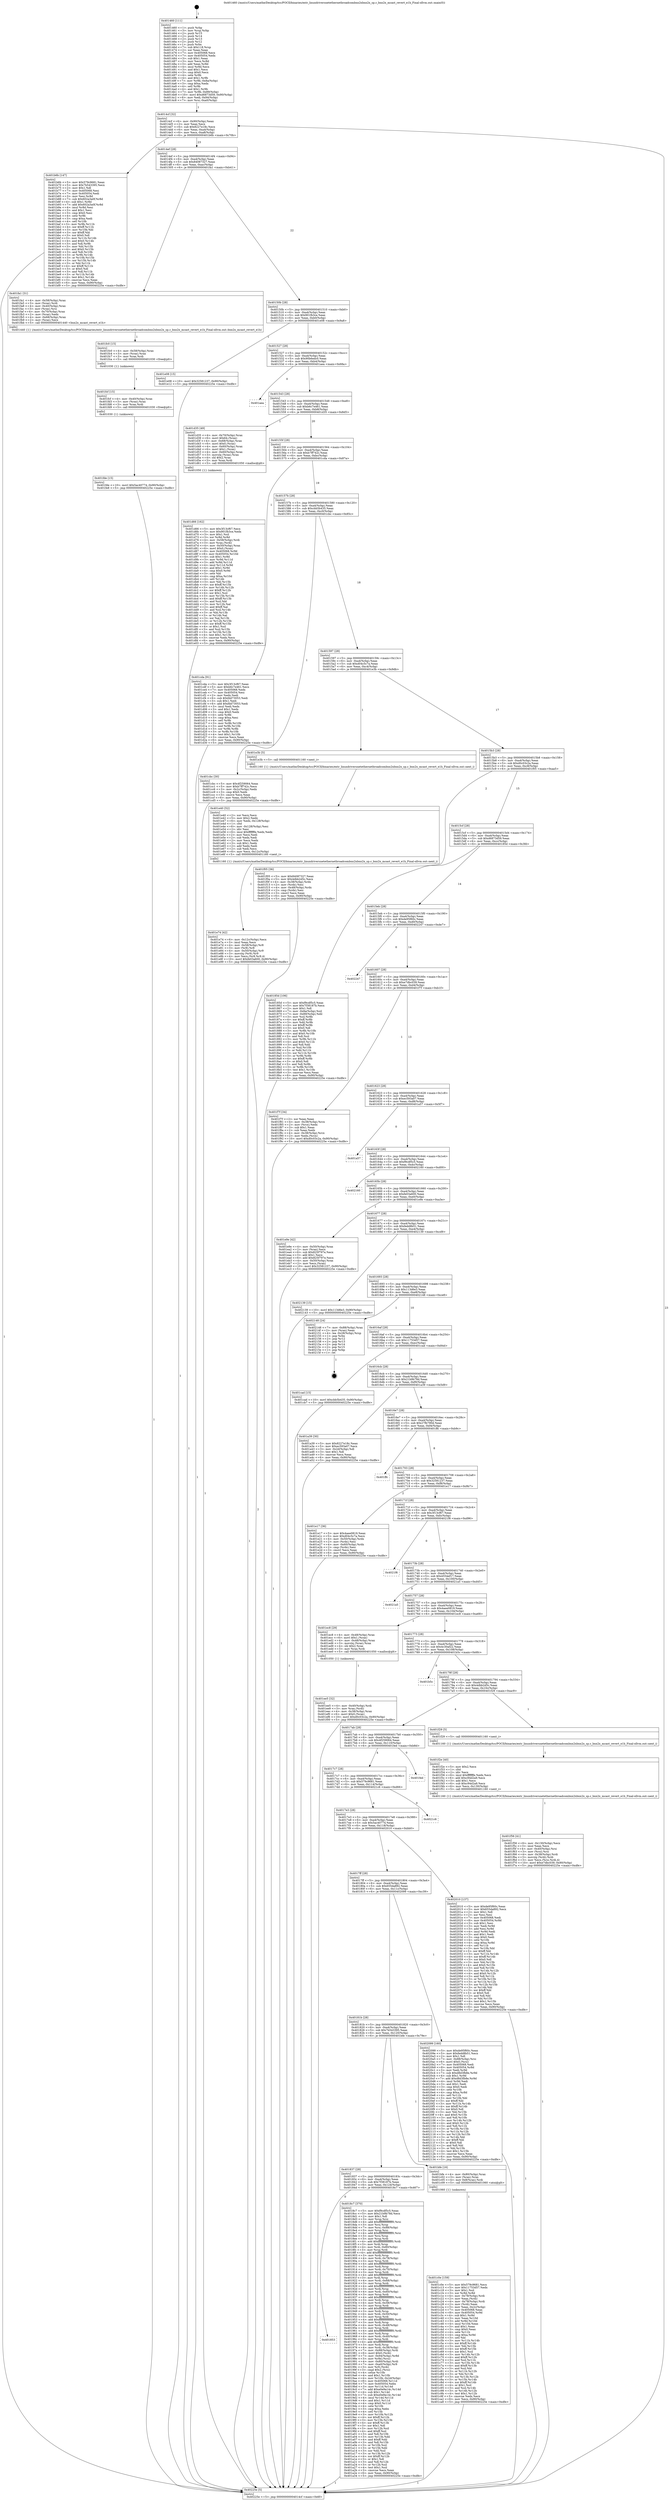digraph "0x401460" {
  label = "0x401460 (/mnt/c/Users/mathe/Desktop/tcc/POCII/binaries/extr_linuxdriversnetethernetbroadcombnx2xbnx2x_sp.c_bnx2x_mcast_revert_e1h_Final-ollvm.out::main(0))"
  labelloc = "t"
  node[shape=record]

  Entry [label="",width=0.3,height=0.3,shape=circle,fillcolor=black,style=filled]
  "0x4014cf" [label="{
     0x4014cf [32]\l
     | [instrs]\l
     &nbsp;&nbsp;0x4014cf \<+6\>: mov -0x90(%rbp),%eax\l
     &nbsp;&nbsp;0x4014d5 \<+2\>: mov %eax,%ecx\l
     &nbsp;&nbsp;0x4014d7 \<+6\>: sub $0x8227e18c,%ecx\l
     &nbsp;&nbsp;0x4014dd \<+6\>: mov %eax,-0xa4(%rbp)\l
     &nbsp;&nbsp;0x4014e3 \<+6\>: mov %ecx,-0xa8(%rbp)\l
     &nbsp;&nbsp;0x4014e9 \<+6\>: je 0000000000401b6b \<main+0x70b\>\l
  }"]
  "0x401b6b" [label="{
     0x401b6b [147]\l
     | [instrs]\l
     &nbsp;&nbsp;0x401b6b \<+5\>: mov $0x579c9681,%eax\l
     &nbsp;&nbsp;0x401b70 \<+5\>: mov $0x7b543395,%ecx\l
     &nbsp;&nbsp;0x401b75 \<+2\>: mov $0x1,%dl\l
     &nbsp;&nbsp;0x401b77 \<+7\>: mov 0x405068,%esi\l
     &nbsp;&nbsp;0x401b7e \<+7\>: mov 0x405054,%edi\l
     &nbsp;&nbsp;0x401b85 \<+3\>: mov %esi,%r8d\l
     &nbsp;&nbsp;0x401b88 \<+7\>: sub $0x602a3a0f,%r8d\l
     &nbsp;&nbsp;0x401b8f \<+4\>: sub $0x1,%r8d\l
     &nbsp;&nbsp;0x401b93 \<+7\>: add $0x602a3a0f,%r8d\l
     &nbsp;&nbsp;0x401b9a \<+4\>: imul %r8d,%esi\l
     &nbsp;&nbsp;0x401b9e \<+3\>: and $0x1,%esi\l
     &nbsp;&nbsp;0x401ba1 \<+3\>: cmp $0x0,%esi\l
     &nbsp;&nbsp;0x401ba4 \<+4\>: sete %r9b\l
     &nbsp;&nbsp;0x401ba8 \<+3\>: cmp $0xa,%edi\l
     &nbsp;&nbsp;0x401bab \<+4\>: setl %r10b\l
     &nbsp;&nbsp;0x401baf \<+3\>: mov %r9b,%r11b\l
     &nbsp;&nbsp;0x401bb2 \<+4\>: xor $0xff,%r11b\l
     &nbsp;&nbsp;0x401bb6 \<+3\>: mov %r10b,%bl\l
     &nbsp;&nbsp;0x401bb9 \<+3\>: xor $0xff,%bl\l
     &nbsp;&nbsp;0x401bbc \<+3\>: xor $0x0,%dl\l
     &nbsp;&nbsp;0x401bbf \<+3\>: mov %r11b,%r14b\l
     &nbsp;&nbsp;0x401bc2 \<+4\>: and $0x0,%r14b\l
     &nbsp;&nbsp;0x401bc6 \<+3\>: and %dl,%r9b\l
     &nbsp;&nbsp;0x401bc9 \<+3\>: mov %bl,%r15b\l
     &nbsp;&nbsp;0x401bcc \<+4\>: and $0x0,%r15b\l
     &nbsp;&nbsp;0x401bd0 \<+3\>: and %dl,%r10b\l
     &nbsp;&nbsp;0x401bd3 \<+3\>: or %r9b,%r14b\l
     &nbsp;&nbsp;0x401bd6 \<+3\>: or %r10b,%r15b\l
     &nbsp;&nbsp;0x401bd9 \<+3\>: xor %r15b,%r14b\l
     &nbsp;&nbsp;0x401bdc \<+3\>: or %bl,%r11b\l
     &nbsp;&nbsp;0x401bdf \<+4\>: xor $0xff,%r11b\l
     &nbsp;&nbsp;0x401be3 \<+3\>: or $0x0,%dl\l
     &nbsp;&nbsp;0x401be6 \<+3\>: and %dl,%r11b\l
     &nbsp;&nbsp;0x401be9 \<+3\>: or %r11b,%r14b\l
     &nbsp;&nbsp;0x401bec \<+4\>: test $0x1,%r14b\l
     &nbsp;&nbsp;0x401bf0 \<+3\>: cmovne %ecx,%eax\l
     &nbsp;&nbsp;0x401bf3 \<+6\>: mov %eax,-0x90(%rbp)\l
     &nbsp;&nbsp;0x401bf9 \<+5\>: jmp 000000000040225e \<main+0xdfe\>\l
  }"]
  "0x4014ef" [label="{
     0x4014ef [28]\l
     | [instrs]\l
     &nbsp;&nbsp;0x4014ef \<+5\>: jmp 00000000004014f4 \<main+0x94\>\l
     &nbsp;&nbsp;0x4014f4 \<+6\>: mov -0xa4(%rbp),%eax\l
     &nbsp;&nbsp;0x4014fa \<+5\>: sub $0x84087327,%eax\l
     &nbsp;&nbsp;0x4014ff \<+6\>: mov %eax,-0xac(%rbp)\l
     &nbsp;&nbsp;0x401505 \<+6\>: je 0000000000401fa1 \<main+0xb41\>\l
  }"]
  Exit [label="",width=0.3,height=0.3,shape=circle,fillcolor=black,style=filled,peripheries=2]
  "0x401fa1" [label="{
     0x401fa1 [31]\l
     | [instrs]\l
     &nbsp;&nbsp;0x401fa1 \<+4\>: mov -0x58(%rbp),%rax\l
     &nbsp;&nbsp;0x401fa5 \<+3\>: mov (%rax),%rdi\l
     &nbsp;&nbsp;0x401fa8 \<+4\>: mov -0x40(%rbp),%rax\l
     &nbsp;&nbsp;0x401fac \<+3\>: mov (%rax),%rsi\l
     &nbsp;&nbsp;0x401faf \<+4\>: mov -0x70(%rbp),%rax\l
     &nbsp;&nbsp;0x401fb3 \<+2\>: mov (%rax),%edx\l
     &nbsp;&nbsp;0x401fb5 \<+4\>: mov -0x68(%rbp),%rax\l
     &nbsp;&nbsp;0x401fb9 \<+2\>: mov (%rax),%ecx\l
     &nbsp;&nbsp;0x401fbb \<+5\>: call 0000000000401440 \<bnx2x_mcast_revert_e1h\>\l
     | [calls]\l
     &nbsp;&nbsp;0x401440 \{1\} (/mnt/c/Users/mathe/Desktop/tcc/POCII/binaries/extr_linuxdriversnetethernetbroadcombnx2xbnx2x_sp.c_bnx2x_mcast_revert_e1h_Final-ollvm.out::bnx2x_mcast_revert_e1h)\l
  }"]
  "0x40150b" [label="{
     0x40150b [28]\l
     | [instrs]\l
     &nbsp;&nbsp;0x40150b \<+5\>: jmp 0000000000401510 \<main+0xb0\>\l
     &nbsp;&nbsp;0x401510 \<+6\>: mov -0xa4(%rbp),%eax\l
     &nbsp;&nbsp;0x401516 \<+5\>: sub $0x901fb3ce,%eax\l
     &nbsp;&nbsp;0x40151b \<+6\>: mov %eax,-0xb0(%rbp)\l
     &nbsp;&nbsp;0x401521 \<+6\>: je 0000000000401e08 \<main+0x9a8\>\l
  }"]
  "0x401fde" [label="{
     0x401fde [15]\l
     | [instrs]\l
     &nbsp;&nbsp;0x401fde \<+10\>: movl $0x5ac40774,-0x90(%rbp)\l
     &nbsp;&nbsp;0x401fe8 \<+5\>: jmp 000000000040225e \<main+0xdfe\>\l
  }"]
  "0x401e08" [label="{
     0x401e08 [15]\l
     | [instrs]\l
     &nbsp;&nbsp;0x401e08 \<+10\>: movl $0x32581237,-0x90(%rbp)\l
     &nbsp;&nbsp;0x401e12 \<+5\>: jmp 000000000040225e \<main+0xdfe\>\l
  }"]
  "0x401527" [label="{
     0x401527 [28]\l
     | [instrs]\l
     &nbsp;&nbsp;0x401527 \<+5\>: jmp 000000000040152c \<main+0xcc\>\l
     &nbsp;&nbsp;0x40152c \<+6\>: mov -0xa4(%rbp),%eax\l
     &nbsp;&nbsp;0x401532 \<+5\>: sub $0x90b6edc0,%eax\l
     &nbsp;&nbsp;0x401537 \<+6\>: mov %eax,-0xb4(%rbp)\l
     &nbsp;&nbsp;0x40153d \<+6\>: je 0000000000401aea \<main+0x68a\>\l
  }"]
  "0x401fcf" [label="{
     0x401fcf [15]\l
     | [instrs]\l
     &nbsp;&nbsp;0x401fcf \<+4\>: mov -0x40(%rbp),%rax\l
     &nbsp;&nbsp;0x401fd3 \<+3\>: mov (%rax),%rax\l
     &nbsp;&nbsp;0x401fd6 \<+3\>: mov %rax,%rdi\l
     &nbsp;&nbsp;0x401fd9 \<+5\>: call 0000000000401030 \<free@plt\>\l
     | [calls]\l
     &nbsp;&nbsp;0x401030 \{1\} (unknown)\l
  }"]
  "0x401aea" [label="{
     0x401aea\l
  }", style=dashed]
  "0x401543" [label="{
     0x401543 [28]\l
     | [instrs]\l
     &nbsp;&nbsp;0x401543 \<+5\>: jmp 0000000000401548 \<main+0xe8\>\l
     &nbsp;&nbsp;0x401548 \<+6\>: mov -0xa4(%rbp),%eax\l
     &nbsp;&nbsp;0x40154e \<+5\>: sub $0xb6c7e461,%eax\l
     &nbsp;&nbsp;0x401553 \<+6\>: mov %eax,-0xb8(%rbp)\l
     &nbsp;&nbsp;0x401559 \<+6\>: je 0000000000401d35 \<main+0x8d5\>\l
  }"]
  "0x401fc0" [label="{
     0x401fc0 [15]\l
     | [instrs]\l
     &nbsp;&nbsp;0x401fc0 \<+4\>: mov -0x58(%rbp),%rax\l
     &nbsp;&nbsp;0x401fc4 \<+3\>: mov (%rax),%rax\l
     &nbsp;&nbsp;0x401fc7 \<+3\>: mov %rax,%rdi\l
     &nbsp;&nbsp;0x401fca \<+5\>: call 0000000000401030 \<free@plt\>\l
     | [calls]\l
     &nbsp;&nbsp;0x401030 \{1\} (unknown)\l
  }"]
  "0x401d35" [label="{
     0x401d35 [49]\l
     | [instrs]\l
     &nbsp;&nbsp;0x401d35 \<+4\>: mov -0x70(%rbp),%rax\l
     &nbsp;&nbsp;0x401d39 \<+6\>: movl $0x64,(%rax)\l
     &nbsp;&nbsp;0x401d3f \<+4\>: mov -0x68(%rbp),%rax\l
     &nbsp;&nbsp;0x401d43 \<+6\>: movl $0x0,(%rax)\l
     &nbsp;&nbsp;0x401d49 \<+4\>: mov -0x60(%rbp),%rax\l
     &nbsp;&nbsp;0x401d4d \<+6\>: movl $0x1,(%rax)\l
     &nbsp;&nbsp;0x401d53 \<+4\>: mov -0x60(%rbp),%rax\l
     &nbsp;&nbsp;0x401d57 \<+3\>: movslq (%rax),%rax\l
     &nbsp;&nbsp;0x401d5a \<+4\>: shl $0x2,%rax\l
     &nbsp;&nbsp;0x401d5e \<+3\>: mov %rax,%rdi\l
     &nbsp;&nbsp;0x401d61 \<+5\>: call 0000000000401050 \<malloc@plt\>\l
     | [calls]\l
     &nbsp;&nbsp;0x401050 \{1\} (unknown)\l
  }"]
  "0x40155f" [label="{
     0x40155f [28]\l
     | [instrs]\l
     &nbsp;&nbsp;0x40155f \<+5\>: jmp 0000000000401564 \<main+0x104\>\l
     &nbsp;&nbsp;0x401564 \<+6\>: mov -0xa4(%rbp),%eax\l
     &nbsp;&nbsp;0x40156a \<+5\>: sub $0xb7ff742c,%eax\l
     &nbsp;&nbsp;0x40156f \<+6\>: mov %eax,-0xbc(%rbp)\l
     &nbsp;&nbsp;0x401575 \<+6\>: je 0000000000401cda \<main+0x87a\>\l
  }"]
  "0x401f56" [label="{
     0x401f56 [41]\l
     | [instrs]\l
     &nbsp;&nbsp;0x401f56 \<+6\>: mov -0x130(%rbp),%ecx\l
     &nbsp;&nbsp;0x401f5c \<+3\>: imul %eax,%ecx\l
     &nbsp;&nbsp;0x401f5f \<+4\>: mov -0x40(%rbp),%rsi\l
     &nbsp;&nbsp;0x401f63 \<+3\>: mov (%rsi),%rsi\l
     &nbsp;&nbsp;0x401f66 \<+4\>: mov -0x38(%rbp),%rdi\l
     &nbsp;&nbsp;0x401f6a \<+3\>: movslq (%rdi),%rdi\l
     &nbsp;&nbsp;0x401f6d \<+3\>: mov %ecx,(%rsi,%rdi,4)\l
     &nbsp;&nbsp;0x401f70 \<+10\>: movl $0xe7dbc039,-0x90(%rbp)\l
     &nbsp;&nbsp;0x401f7a \<+5\>: jmp 000000000040225e \<main+0xdfe\>\l
  }"]
  "0x401cda" [label="{
     0x401cda [91]\l
     | [instrs]\l
     &nbsp;&nbsp;0x401cda \<+5\>: mov $0x3f13cf67,%eax\l
     &nbsp;&nbsp;0x401cdf \<+5\>: mov $0xb6c7e461,%ecx\l
     &nbsp;&nbsp;0x401ce4 \<+7\>: mov 0x405068,%edx\l
     &nbsp;&nbsp;0x401ceb \<+7\>: mov 0x405054,%esi\l
     &nbsp;&nbsp;0x401cf2 \<+2\>: mov %edx,%edi\l
     &nbsp;&nbsp;0x401cf4 \<+6\>: sub $0xfdd73053,%edi\l
     &nbsp;&nbsp;0x401cfa \<+3\>: sub $0x1,%edi\l
     &nbsp;&nbsp;0x401cfd \<+6\>: add $0xfdd73053,%edi\l
     &nbsp;&nbsp;0x401d03 \<+3\>: imul %edi,%edx\l
     &nbsp;&nbsp;0x401d06 \<+3\>: and $0x1,%edx\l
     &nbsp;&nbsp;0x401d09 \<+3\>: cmp $0x0,%edx\l
     &nbsp;&nbsp;0x401d0c \<+4\>: sete %r8b\l
     &nbsp;&nbsp;0x401d10 \<+3\>: cmp $0xa,%esi\l
     &nbsp;&nbsp;0x401d13 \<+4\>: setl %r9b\l
     &nbsp;&nbsp;0x401d17 \<+3\>: mov %r8b,%r10b\l
     &nbsp;&nbsp;0x401d1a \<+3\>: and %r9b,%r10b\l
     &nbsp;&nbsp;0x401d1d \<+3\>: xor %r9b,%r8b\l
     &nbsp;&nbsp;0x401d20 \<+3\>: or %r8b,%r10b\l
     &nbsp;&nbsp;0x401d23 \<+4\>: test $0x1,%r10b\l
     &nbsp;&nbsp;0x401d27 \<+3\>: cmovne %ecx,%eax\l
     &nbsp;&nbsp;0x401d2a \<+6\>: mov %eax,-0x90(%rbp)\l
     &nbsp;&nbsp;0x401d30 \<+5\>: jmp 000000000040225e \<main+0xdfe\>\l
  }"]
  "0x40157b" [label="{
     0x40157b [28]\l
     | [instrs]\l
     &nbsp;&nbsp;0x40157b \<+5\>: jmp 0000000000401580 \<main+0x120\>\l
     &nbsp;&nbsp;0x401580 \<+6\>: mov -0xa4(%rbp),%eax\l
     &nbsp;&nbsp;0x401586 \<+5\>: sub $0xcbb5b435,%eax\l
     &nbsp;&nbsp;0x40158b \<+6\>: mov %eax,-0xc0(%rbp)\l
     &nbsp;&nbsp;0x401591 \<+6\>: je 0000000000401cbc \<main+0x85c\>\l
  }"]
  "0x401f2e" [label="{
     0x401f2e [40]\l
     | [instrs]\l
     &nbsp;&nbsp;0x401f2e \<+5\>: mov $0x2,%ecx\l
     &nbsp;&nbsp;0x401f33 \<+1\>: cltd\l
     &nbsp;&nbsp;0x401f34 \<+2\>: idiv %ecx\l
     &nbsp;&nbsp;0x401f36 \<+6\>: imul $0xfffffffe,%edx,%ecx\l
     &nbsp;&nbsp;0x401f3c \<+6\>: add $0xc94d2a9,%ecx\l
     &nbsp;&nbsp;0x401f42 \<+3\>: add $0x1,%ecx\l
     &nbsp;&nbsp;0x401f45 \<+6\>: sub $0xc94d2a9,%ecx\l
     &nbsp;&nbsp;0x401f4b \<+6\>: mov %ecx,-0x130(%rbp)\l
     &nbsp;&nbsp;0x401f51 \<+5\>: call 0000000000401160 \<next_i\>\l
     | [calls]\l
     &nbsp;&nbsp;0x401160 \{1\} (/mnt/c/Users/mathe/Desktop/tcc/POCII/binaries/extr_linuxdriversnetethernetbroadcombnx2xbnx2x_sp.c_bnx2x_mcast_revert_e1h_Final-ollvm.out::next_i)\l
  }"]
  "0x401cbc" [label="{
     0x401cbc [30]\l
     | [instrs]\l
     &nbsp;&nbsp;0x401cbc \<+5\>: mov $0x4f259064,%eax\l
     &nbsp;&nbsp;0x401cc1 \<+5\>: mov $0xb7ff742c,%ecx\l
     &nbsp;&nbsp;0x401cc6 \<+3\>: mov -0x2c(%rbp),%edx\l
     &nbsp;&nbsp;0x401cc9 \<+3\>: cmp $0x0,%edx\l
     &nbsp;&nbsp;0x401ccc \<+3\>: cmove %ecx,%eax\l
     &nbsp;&nbsp;0x401ccf \<+6\>: mov %eax,-0x90(%rbp)\l
     &nbsp;&nbsp;0x401cd5 \<+5\>: jmp 000000000040225e \<main+0xdfe\>\l
  }"]
  "0x401597" [label="{
     0x401597 [28]\l
     | [instrs]\l
     &nbsp;&nbsp;0x401597 \<+5\>: jmp 000000000040159c \<main+0x13c\>\l
     &nbsp;&nbsp;0x40159c \<+6\>: mov -0xa4(%rbp),%eax\l
     &nbsp;&nbsp;0x4015a2 \<+5\>: sub $0xd04c5c7a,%eax\l
     &nbsp;&nbsp;0x4015a7 \<+6\>: mov %eax,-0xc4(%rbp)\l
     &nbsp;&nbsp;0x4015ad \<+6\>: je 0000000000401e3b \<main+0x9db\>\l
  }"]
  "0x401ee5" [label="{
     0x401ee5 [32]\l
     | [instrs]\l
     &nbsp;&nbsp;0x401ee5 \<+4\>: mov -0x40(%rbp),%rdi\l
     &nbsp;&nbsp;0x401ee9 \<+3\>: mov %rax,(%rdi)\l
     &nbsp;&nbsp;0x401eec \<+4\>: mov -0x38(%rbp),%rax\l
     &nbsp;&nbsp;0x401ef0 \<+6\>: movl $0x0,(%rax)\l
     &nbsp;&nbsp;0x401ef6 \<+10\>: movl $0xd0c03c2a,-0x90(%rbp)\l
     &nbsp;&nbsp;0x401f00 \<+5\>: jmp 000000000040225e \<main+0xdfe\>\l
  }"]
  "0x401e3b" [label="{
     0x401e3b [5]\l
     | [instrs]\l
     &nbsp;&nbsp;0x401e3b \<+5\>: call 0000000000401160 \<next_i\>\l
     | [calls]\l
     &nbsp;&nbsp;0x401160 \{1\} (/mnt/c/Users/mathe/Desktop/tcc/POCII/binaries/extr_linuxdriversnetethernetbroadcombnx2xbnx2x_sp.c_bnx2x_mcast_revert_e1h_Final-ollvm.out::next_i)\l
  }"]
  "0x4015b3" [label="{
     0x4015b3 [28]\l
     | [instrs]\l
     &nbsp;&nbsp;0x4015b3 \<+5\>: jmp 00000000004015b8 \<main+0x158\>\l
     &nbsp;&nbsp;0x4015b8 \<+6\>: mov -0xa4(%rbp),%eax\l
     &nbsp;&nbsp;0x4015be \<+5\>: sub $0xd0c03c2a,%eax\l
     &nbsp;&nbsp;0x4015c3 \<+6\>: mov %eax,-0xc8(%rbp)\l
     &nbsp;&nbsp;0x4015c9 \<+6\>: je 0000000000401f05 \<main+0xaa5\>\l
  }"]
  "0x401e74" [label="{
     0x401e74 [42]\l
     | [instrs]\l
     &nbsp;&nbsp;0x401e74 \<+6\>: mov -0x12c(%rbp),%ecx\l
     &nbsp;&nbsp;0x401e7a \<+3\>: imul %eax,%ecx\l
     &nbsp;&nbsp;0x401e7d \<+4\>: mov -0x58(%rbp),%r8\l
     &nbsp;&nbsp;0x401e81 \<+3\>: mov (%r8),%r8\l
     &nbsp;&nbsp;0x401e84 \<+4\>: mov -0x50(%rbp),%r9\l
     &nbsp;&nbsp;0x401e88 \<+3\>: movslq (%r9),%r9\l
     &nbsp;&nbsp;0x401e8b \<+4\>: mov %ecx,(%r8,%r9,4)\l
     &nbsp;&nbsp;0x401e8f \<+10\>: movl $0xfe03a600,-0x90(%rbp)\l
     &nbsp;&nbsp;0x401e99 \<+5\>: jmp 000000000040225e \<main+0xdfe\>\l
  }"]
  "0x401f05" [label="{
     0x401f05 [36]\l
     | [instrs]\l
     &nbsp;&nbsp;0x401f05 \<+5\>: mov $0x84087327,%eax\l
     &nbsp;&nbsp;0x401f0a \<+5\>: mov $0x4dbb2d5c,%ecx\l
     &nbsp;&nbsp;0x401f0f \<+4\>: mov -0x38(%rbp),%rdx\l
     &nbsp;&nbsp;0x401f13 \<+2\>: mov (%rdx),%esi\l
     &nbsp;&nbsp;0x401f15 \<+4\>: mov -0x48(%rbp),%rdx\l
     &nbsp;&nbsp;0x401f19 \<+2\>: cmp (%rdx),%esi\l
     &nbsp;&nbsp;0x401f1b \<+3\>: cmovl %ecx,%eax\l
     &nbsp;&nbsp;0x401f1e \<+6\>: mov %eax,-0x90(%rbp)\l
     &nbsp;&nbsp;0x401f24 \<+5\>: jmp 000000000040225e \<main+0xdfe\>\l
  }"]
  "0x4015cf" [label="{
     0x4015cf [28]\l
     | [instrs]\l
     &nbsp;&nbsp;0x4015cf \<+5\>: jmp 00000000004015d4 \<main+0x174\>\l
     &nbsp;&nbsp;0x4015d4 \<+6\>: mov -0xa4(%rbp),%eax\l
     &nbsp;&nbsp;0x4015da \<+5\>: sub $0xd6873d59,%eax\l
     &nbsp;&nbsp;0x4015df \<+6\>: mov %eax,-0xcc(%rbp)\l
     &nbsp;&nbsp;0x4015e5 \<+6\>: je 000000000040185d \<main+0x3fd\>\l
  }"]
  "0x401e40" [label="{
     0x401e40 [52]\l
     | [instrs]\l
     &nbsp;&nbsp;0x401e40 \<+2\>: xor %ecx,%ecx\l
     &nbsp;&nbsp;0x401e42 \<+5\>: mov $0x2,%edx\l
     &nbsp;&nbsp;0x401e47 \<+6\>: mov %edx,-0x128(%rbp)\l
     &nbsp;&nbsp;0x401e4d \<+1\>: cltd\l
     &nbsp;&nbsp;0x401e4e \<+6\>: mov -0x128(%rbp),%esi\l
     &nbsp;&nbsp;0x401e54 \<+2\>: idiv %esi\l
     &nbsp;&nbsp;0x401e56 \<+6\>: imul $0xfffffffe,%edx,%edx\l
     &nbsp;&nbsp;0x401e5c \<+2\>: mov %ecx,%edi\l
     &nbsp;&nbsp;0x401e5e \<+2\>: sub %edx,%edi\l
     &nbsp;&nbsp;0x401e60 \<+2\>: mov %ecx,%edx\l
     &nbsp;&nbsp;0x401e62 \<+3\>: sub $0x1,%edx\l
     &nbsp;&nbsp;0x401e65 \<+2\>: add %edx,%edi\l
     &nbsp;&nbsp;0x401e67 \<+2\>: sub %edi,%ecx\l
     &nbsp;&nbsp;0x401e69 \<+6\>: mov %ecx,-0x12c(%rbp)\l
     &nbsp;&nbsp;0x401e6f \<+5\>: call 0000000000401160 \<next_i\>\l
     | [calls]\l
     &nbsp;&nbsp;0x401160 \{1\} (/mnt/c/Users/mathe/Desktop/tcc/POCII/binaries/extr_linuxdriversnetethernetbroadcombnx2xbnx2x_sp.c_bnx2x_mcast_revert_e1h_Final-ollvm.out::next_i)\l
  }"]
  "0x40185d" [label="{
     0x40185d [106]\l
     | [instrs]\l
     &nbsp;&nbsp;0x40185d \<+5\>: mov $0xf9cdf5c5,%eax\l
     &nbsp;&nbsp;0x401862 \<+5\>: mov $0x7f38187b,%ecx\l
     &nbsp;&nbsp;0x401867 \<+2\>: mov $0x1,%dl\l
     &nbsp;&nbsp;0x401869 \<+7\>: mov -0x8a(%rbp),%sil\l
     &nbsp;&nbsp;0x401870 \<+7\>: mov -0x89(%rbp),%dil\l
     &nbsp;&nbsp;0x401877 \<+3\>: mov %sil,%r8b\l
     &nbsp;&nbsp;0x40187a \<+4\>: xor $0xff,%r8b\l
     &nbsp;&nbsp;0x40187e \<+3\>: mov %dil,%r9b\l
     &nbsp;&nbsp;0x401881 \<+4\>: xor $0xff,%r9b\l
     &nbsp;&nbsp;0x401885 \<+3\>: xor $0x0,%dl\l
     &nbsp;&nbsp;0x401888 \<+3\>: mov %r8b,%r10b\l
     &nbsp;&nbsp;0x40188b \<+4\>: and $0x0,%r10b\l
     &nbsp;&nbsp;0x40188f \<+3\>: and %dl,%sil\l
     &nbsp;&nbsp;0x401892 \<+3\>: mov %r9b,%r11b\l
     &nbsp;&nbsp;0x401895 \<+4\>: and $0x0,%r11b\l
     &nbsp;&nbsp;0x401899 \<+3\>: and %dl,%dil\l
     &nbsp;&nbsp;0x40189c \<+3\>: or %sil,%r10b\l
     &nbsp;&nbsp;0x40189f \<+3\>: or %dil,%r11b\l
     &nbsp;&nbsp;0x4018a2 \<+3\>: xor %r11b,%r10b\l
     &nbsp;&nbsp;0x4018a5 \<+3\>: or %r9b,%r8b\l
     &nbsp;&nbsp;0x4018a8 \<+4\>: xor $0xff,%r8b\l
     &nbsp;&nbsp;0x4018ac \<+3\>: or $0x0,%dl\l
     &nbsp;&nbsp;0x4018af \<+3\>: and %dl,%r8b\l
     &nbsp;&nbsp;0x4018b2 \<+3\>: or %r8b,%r10b\l
     &nbsp;&nbsp;0x4018b5 \<+4\>: test $0x1,%r10b\l
     &nbsp;&nbsp;0x4018b9 \<+3\>: cmovne %ecx,%eax\l
     &nbsp;&nbsp;0x4018bc \<+6\>: mov %eax,-0x90(%rbp)\l
     &nbsp;&nbsp;0x4018c2 \<+5\>: jmp 000000000040225e \<main+0xdfe\>\l
  }"]
  "0x4015eb" [label="{
     0x4015eb [28]\l
     | [instrs]\l
     &nbsp;&nbsp;0x4015eb \<+5\>: jmp 00000000004015f0 \<main+0x190\>\l
     &nbsp;&nbsp;0x4015f0 \<+6\>: mov -0xa4(%rbp),%eax\l
     &nbsp;&nbsp;0x4015f6 \<+5\>: sub $0xde95f60c,%eax\l
     &nbsp;&nbsp;0x4015fb \<+6\>: mov %eax,-0xd0(%rbp)\l
     &nbsp;&nbsp;0x401601 \<+6\>: je 0000000000402247 \<main+0xde7\>\l
  }"]
  "0x40225e" [label="{
     0x40225e [5]\l
     | [instrs]\l
     &nbsp;&nbsp;0x40225e \<+5\>: jmp 00000000004014cf \<main+0x6f\>\l
  }"]
  "0x401460" [label="{
     0x401460 [111]\l
     | [instrs]\l
     &nbsp;&nbsp;0x401460 \<+1\>: push %rbp\l
     &nbsp;&nbsp;0x401461 \<+3\>: mov %rsp,%rbp\l
     &nbsp;&nbsp;0x401464 \<+2\>: push %r15\l
     &nbsp;&nbsp;0x401466 \<+2\>: push %r14\l
     &nbsp;&nbsp;0x401468 \<+2\>: push %r13\l
     &nbsp;&nbsp;0x40146a \<+2\>: push %r12\l
     &nbsp;&nbsp;0x40146c \<+1\>: push %rbx\l
     &nbsp;&nbsp;0x40146d \<+7\>: sub $0x118,%rsp\l
     &nbsp;&nbsp;0x401474 \<+2\>: xor %eax,%eax\l
     &nbsp;&nbsp;0x401476 \<+7\>: mov 0x405068,%ecx\l
     &nbsp;&nbsp;0x40147d \<+7\>: mov 0x405054,%edx\l
     &nbsp;&nbsp;0x401484 \<+3\>: sub $0x1,%eax\l
     &nbsp;&nbsp;0x401487 \<+3\>: mov %ecx,%r8d\l
     &nbsp;&nbsp;0x40148a \<+3\>: add %eax,%r8d\l
     &nbsp;&nbsp;0x40148d \<+4\>: imul %r8d,%ecx\l
     &nbsp;&nbsp;0x401491 \<+3\>: and $0x1,%ecx\l
     &nbsp;&nbsp;0x401494 \<+3\>: cmp $0x0,%ecx\l
     &nbsp;&nbsp;0x401497 \<+4\>: sete %r9b\l
     &nbsp;&nbsp;0x40149b \<+4\>: and $0x1,%r9b\l
     &nbsp;&nbsp;0x40149f \<+7\>: mov %r9b,-0x8a(%rbp)\l
     &nbsp;&nbsp;0x4014a6 \<+3\>: cmp $0xa,%edx\l
     &nbsp;&nbsp;0x4014a9 \<+4\>: setl %r9b\l
     &nbsp;&nbsp;0x4014ad \<+4\>: and $0x1,%r9b\l
     &nbsp;&nbsp;0x4014b1 \<+7\>: mov %r9b,-0x89(%rbp)\l
     &nbsp;&nbsp;0x4014b8 \<+10\>: movl $0xd6873d59,-0x90(%rbp)\l
     &nbsp;&nbsp;0x4014c2 \<+6\>: mov %edi,-0x94(%rbp)\l
     &nbsp;&nbsp;0x4014c8 \<+7\>: mov %rsi,-0xa0(%rbp)\l
  }"]
  "0x401d66" [label="{
     0x401d66 [162]\l
     | [instrs]\l
     &nbsp;&nbsp;0x401d66 \<+5\>: mov $0x3f13cf67,%ecx\l
     &nbsp;&nbsp;0x401d6b \<+5\>: mov $0x901fb3ce,%edx\l
     &nbsp;&nbsp;0x401d70 \<+3\>: mov $0x1,%sil\l
     &nbsp;&nbsp;0x401d73 \<+3\>: xor %r8d,%r8d\l
     &nbsp;&nbsp;0x401d76 \<+4\>: mov -0x58(%rbp),%rdi\l
     &nbsp;&nbsp;0x401d7a \<+3\>: mov %rax,(%rdi)\l
     &nbsp;&nbsp;0x401d7d \<+4\>: mov -0x50(%rbp),%rax\l
     &nbsp;&nbsp;0x401d81 \<+6\>: movl $0x0,(%rax)\l
     &nbsp;&nbsp;0x401d87 \<+8\>: mov 0x405068,%r9d\l
     &nbsp;&nbsp;0x401d8f \<+8\>: mov 0x405054,%r10d\l
     &nbsp;&nbsp;0x401d97 \<+4\>: sub $0x1,%r8d\l
     &nbsp;&nbsp;0x401d9b \<+3\>: mov %r9d,%r11d\l
     &nbsp;&nbsp;0x401d9e \<+3\>: add %r8d,%r11d\l
     &nbsp;&nbsp;0x401da1 \<+4\>: imul %r11d,%r9d\l
     &nbsp;&nbsp;0x401da5 \<+4\>: and $0x1,%r9d\l
     &nbsp;&nbsp;0x401da9 \<+4\>: cmp $0x0,%r9d\l
     &nbsp;&nbsp;0x401dad \<+3\>: sete %bl\l
     &nbsp;&nbsp;0x401db0 \<+4\>: cmp $0xa,%r10d\l
     &nbsp;&nbsp;0x401db4 \<+4\>: setl %r14b\l
     &nbsp;&nbsp;0x401db8 \<+3\>: mov %bl,%r15b\l
     &nbsp;&nbsp;0x401dbb \<+4\>: xor $0xff,%r15b\l
     &nbsp;&nbsp;0x401dbf \<+3\>: mov %r14b,%r12b\l
     &nbsp;&nbsp;0x401dc2 \<+4\>: xor $0xff,%r12b\l
     &nbsp;&nbsp;0x401dc6 \<+4\>: xor $0x1,%sil\l
     &nbsp;&nbsp;0x401dca \<+3\>: mov %r15b,%r13b\l
     &nbsp;&nbsp;0x401dcd \<+4\>: and $0xff,%r13b\l
     &nbsp;&nbsp;0x401dd1 \<+3\>: and %sil,%bl\l
     &nbsp;&nbsp;0x401dd4 \<+3\>: mov %r12b,%al\l
     &nbsp;&nbsp;0x401dd7 \<+2\>: and $0xff,%al\l
     &nbsp;&nbsp;0x401dd9 \<+3\>: and %sil,%r14b\l
     &nbsp;&nbsp;0x401ddc \<+3\>: or %bl,%r13b\l
     &nbsp;&nbsp;0x401ddf \<+3\>: or %r14b,%al\l
     &nbsp;&nbsp;0x401de2 \<+3\>: xor %al,%r13b\l
     &nbsp;&nbsp;0x401de5 \<+3\>: or %r12b,%r15b\l
     &nbsp;&nbsp;0x401de8 \<+4\>: xor $0xff,%r15b\l
     &nbsp;&nbsp;0x401dec \<+4\>: or $0x1,%sil\l
     &nbsp;&nbsp;0x401df0 \<+3\>: and %sil,%r15b\l
     &nbsp;&nbsp;0x401df3 \<+3\>: or %r15b,%r13b\l
     &nbsp;&nbsp;0x401df6 \<+4\>: test $0x1,%r13b\l
     &nbsp;&nbsp;0x401dfa \<+3\>: cmovne %edx,%ecx\l
     &nbsp;&nbsp;0x401dfd \<+6\>: mov %ecx,-0x90(%rbp)\l
     &nbsp;&nbsp;0x401e03 \<+5\>: jmp 000000000040225e \<main+0xdfe\>\l
  }"]
  "0x402247" [label="{
     0x402247\l
  }", style=dashed]
  "0x401607" [label="{
     0x401607 [28]\l
     | [instrs]\l
     &nbsp;&nbsp;0x401607 \<+5\>: jmp 000000000040160c \<main+0x1ac\>\l
     &nbsp;&nbsp;0x40160c \<+6\>: mov -0xa4(%rbp),%eax\l
     &nbsp;&nbsp;0x401612 \<+5\>: sub $0xe7dbc039,%eax\l
     &nbsp;&nbsp;0x401617 \<+6\>: mov %eax,-0xd4(%rbp)\l
     &nbsp;&nbsp;0x40161d \<+6\>: je 0000000000401f7f \<main+0xb1f\>\l
  }"]
  "0x401c0e" [label="{
     0x401c0e [159]\l
     | [instrs]\l
     &nbsp;&nbsp;0x401c0e \<+5\>: mov $0x579c9681,%ecx\l
     &nbsp;&nbsp;0x401c13 \<+5\>: mov $0x11753d57,%edx\l
     &nbsp;&nbsp;0x401c18 \<+3\>: mov $0x1,%sil\l
     &nbsp;&nbsp;0x401c1b \<+3\>: xor %r8d,%r8d\l
     &nbsp;&nbsp;0x401c1e \<+4\>: mov -0x78(%rbp),%rdi\l
     &nbsp;&nbsp;0x401c22 \<+2\>: mov %eax,(%rdi)\l
     &nbsp;&nbsp;0x401c24 \<+4\>: mov -0x78(%rbp),%rdi\l
     &nbsp;&nbsp;0x401c28 \<+2\>: mov (%rdi),%eax\l
     &nbsp;&nbsp;0x401c2a \<+3\>: mov %eax,-0x2c(%rbp)\l
     &nbsp;&nbsp;0x401c2d \<+7\>: mov 0x405068,%eax\l
     &nbsp;&nbsp;0x401c34 \<+8\>: mov 0x405054,%r9d\l
     &nbsp;&nbsp;0x401c3c \<+4\>: sub $0x1,%r8d\l
     &nbsp;&nbsp;0x401c40 \<+3\>: mov %eax,%r10d\l
     &nbsp;&nbsp;0x401c43 \<+3\>: add %r8d,%r10d\l
     &nbsp;&nbsp;0x401c46 \<+4\>: imul %r10d,%eax\l
     &nbsp;&nbsp;0x401c4a \<+3\>: and $0x1,%eax\l
     &nbsp;&nbsp;0x401c4d \<+3\>: cmp $0x0,%eax\l
     &nbsp;&nbsp;0x401c50 \<+4\>: sete %r11b\l
     &nbsp;&nbsp;0x401c54 \<+4\>: cmp $0xa,%r9d\l
     &nbsp;&nbsp;0x401c58 \<+3\>: setl %bl\l
     &nbsp;&nbsp;0x401c5b \<+3\>: mov %r11b,%r14b\l
     &nbsp;&nbsp;0x401c5e \<+4\>: xor $0xff,%r14b\l
     &nbsp;&nbsp;0x401c62 \<+3\>: mov %bl,%r15b\l
     &nbsp;&nbsp;0x401c65 \<+4\>: xor $0xff,%r15b\l
     &nbsp;&nbsp;0x401c69 \<+4\>: xor $0x1,%sil\l
     &nbsp;&nbsp;0x401c6d \<+3\>: mov %r14b,%r12b\l
     &nbsp;&nbsp;0x401c70 \<+4\>: and $0xff,%r12b\l
     &nbsp;&nbsp;0x401c74 \<+3\>: and %sil,%r11b\l
     &nbsp;&nbsp;0x401c77 \<+3\>: mov %r15b,%r13b\l
     &nbsp;&nbsp;0x401c7a \<+4\>: and $0xff,%r13b\l
     &nbsp;&nbsp;0x401c7e \<+3\>: and %sil,%bl\l
     &nbsp;&nbsp;0x401c81 \<+3\>: or %r11b,%r12b\l
     &nbsp;&nbsp;0x401c84 \<+3\>: or %bl,%r13b\l
     &nbsp;&nbsp;0x401c87 \<+3\>: xor %r13b,%r12b\l
     &nbsp;&nbsp;0x401c8a \<+3\>: or %r15b,%r14b\l
     &nbsp;&nbsp;0x401c8d \<+4\>: xor $0xff,%r14b\l
     &nbsp;&nbsp;0x401c91 \<+4\>: or $0x1,%sil\l
     &nbsp;&nbsp;0x401c95 \<+3\>: and %sil,%r14b\l
     &nbsp;&nbsp;0x401c98 \<+3\>: or %r14b,%r12b\l
     &nbsp;&nbsp;0x401c9b \<+4\>: test $0x1,%r12b\l
     &nbsp;&nbsp;0x401c9f \<+3\>: cmovne %edx,%ecx\l
     &nbsp;&nbsp;0x401ca2 \<+6\>: mov %ecx,-0x90(%rbp)\l
     &nbsp;&nbsp;0x401ca8 \<+5\>: jmp 000000000040225e \<main+0xdfe\>\l
  }"]
  "0x401f7f" [label="{
     0x401f7f [34]\l
     | [instrs]\l
     &nbsp;&nbsp;0x401f7f \<+2\>: xor %eax,%eax\l
     &nbsp;&nbsp;0x401f81 \<+4\>: mov -0x38(%rbp),%rcx\l
     &nbsp;&nbsp;0x401f85 \<+2\>: mov (%rcx),%edx\l
     &nbsp;&nbsp;0x401f87 \<+3\>: sub $0x1,%eax\l
     &nbsp;&nbsp;0x401f8a \<+2\>: sub %eax,%edx\l
     &nbsp;&nbsp;0x401f8c \<+4\>: mov -0x38(%rbp),%rcx\l
     &nbsp;&nbsp;0x401f90 \<+2\>: mov %edx,(%rcx)\l
     &nbsp;&nbsp;0x401f92 \<+10\>: movl $0xd0c03c2a,-0x90(%rbp)\l
     &nbsp;&nbsp;0x401f9c \<+5\>: jmp 000000000040225e \<main+0xdfe\>\l
  }"]
  "0x401623" [label="{
     0x401623 [28]\l
     | [instrs]\l
     &nbsp;&nbsp;0x401623 \<+5\>: jmp 0000000000401628 \<main+0x1c8\>\l
     &nbsp;&nbsp;0x401628 \<+6\>: mov -0xa4(%rbp),%eax\l
     &nbsp;&nbsp;0x40162e \<+5\>: sub $0xec593a07,%eax\l
     &nbsp;&nbsp;0x401633 \<+6\>: mov %eax,-0xd8(%rbp)\l
     &nbsp;&nbsp;0x401639 \<+6\>: je 0000000000401a57 \<main+0x5f7\>\l
  }"]
  "0x401853" [label="{
     0x401853\l
  }", style=dashed]
  "0x401a57" [label="{
     0x401a57\l
  }", style=dashed]
  "0x40163f" [label="{
     0x40163f [28]\l
     | [instrs]\l
     &nbsp;&nbsp;0x40163f \<+5\>: jmp 0000000000401644 \<main+0x1e4\>\l
     &nbsp;&nbsp;0x401644 \<+6\>: mov -0xa4(%rbp),%eax\l
     &nbsp;&nbsp;0x40164a \<+5\>: sub $0xf9cdf5c5,%eax\l
     &nbsp;&nbsp;0x40164f \<+6\>: mov %eax,-0xdc(%rbp)\l
     &nbsp;&nbsp;0x401655 \<+6\>: je 0000000000402160 \<main+0xd00\>\l
  }"]
  "0x4018c7" [label="{
     0x4018c7 [370]\l
     | [instrs]\l
     &nbsp;&nbsp;0x4018c7 \<+5\>: mov $0xf9cdf5c5,%eax\l
     &nbsp;&nbsp;0x4018cc \<+5\>: mov $0x21b9b78d,%ecx\l
     &nbsp;&nbsp;0x4018d1 \<+2\>: mov $0x1,%dl\l
     &nbsp;&nbsp;0x4018d3 \<+3\>: mov %rsp,%rsi\l
     &nbsp;&nbsp;0x4018d6 \<+4\>: add $0xfffffffffffffff0,%rsi\l
     &nbsp;&nbsp;0x4018da \<+3\>: mov %rsi,%rsp\l
     &nbsp;&nbsp;0x4018dd \<+7\>: mov %rsi,-0x88(%rbp)\l
     &nbsp;&nbsp;0x4018e4 \<+3\>: mov %rsp,%rsi\l
     &nbsp;&nbsp;0x4018e7 \<+4\>: add $0xfffffffffffffff0,%rsi\l
     &nbsp;&nbsp;0x4018eb \<+3\>: mov %rsi,%rsp\l
     &nbsp;&nbsp;0x4018ee \<+3\>: mov %rsp,%rdi\l
     &nbsp;&nbsp;0x4018f1 \<+4\>: add $0xfffffffffffffff0,%rdi\l
     &nbsp;&nbsp;0x4018f5 \<+3\>: mov %rdi,%rsp\l
     &nbsp;&nbsp;0x4018f8 \<+4\>: mov %rdi,-0x80(%rbp)\l
     &nbsp;&nbsp;0x4018fc \<+3\>: mov %rsp,%rdi\l
     &nbsp;&nbsp;0x4018ff \<+4\>: add $0xfffffffffffffff0,%rdi\l
     &nbsp;&nbsp;0x401903 \<+3\>: mov %rdi,%rsp\l
     &nbsp;&nbsp;0x401906 \<+4\>: mov %rdi,-0x78(%rbp)\l
     &nbsp;&nbsp;0x40190a \<+3\>: mov %rsp,%rdi\l
     &nbsp;&nbsp;0x40190d \<+4\>: add $0xfffffffffffffff0,%rdi\l
     &nbsp;&nbsp;0x401911 \<+3\>: mov %rdi,%rsp\l
     &nbsp;&nbsp;0x401914 \<+4\>: mov %rdi,-0x70(%rbp)\l
     &nbsp;&nbsp;0x401918 \<+3\>: mov %rsp,%rdi\l
     &nbsp;&nbsp;0x40191b \<+4\>: add $0xfffffffffffffff0,%rdi\l
     &nbsp;&nbsp;0x40191f \<+3\>: mov %rdi,%rsp\l
     &nbsp;&nbsp;0x401922 \<+4\>: mov %rdi,-0x68(%rbp)\l
     &nbsp;&nbsp;0x401926 \<+3\>: mov %rsp,%rdi\l
     &nbsp;&nbsp;0x401929 \<+4\>: add $0xfffffffffffffff0,%rdi\l
     &nbsp;&nbsp;0x40192d \<+3\>: mov %rdi,%rsp\l
     &nbsp;&nbsp;0x401930 \<+4\>: mov %rdi,-0x60(%rbp)\l
     &nbsp;&nbsp;0x401934 \<+3\>: mov %rsp,%rdi\l
     &nbsp;&nbsp;0x401937 \<+4\>: add $0xfffffffffffffff0,%rdi\l
     &nbsp;&nbsp;0x40193b \<+3\>: mov %rdi,%rsp\l
     &nbsp;&nbsp;0x40193e \<+4\>: mov %rdi,-0x58(%rbp)\l
     &nbsp;&nbsp;0x401942 \<+3\>: mov %rsp,%rdi\l
     &nbsp;&nbsp;0x401945 \<+4\>: add $0xfffffffffffffff0,%rdi\l
     &nbsp;&nbsp;0x401949 \<+3\>: mov %rdi,%rsp\l
     &nbsp;&nbsp;0x40194c \<+4\>: mov %rdi,-0x50(%rbp)\l
     &nbsp;&nbsp;0x401950 \<+3\>: mov %rsp,%rdi\l
     &nbsp;&nbsp;0x401953 \<+4\>: add $0xfffffffffffffff0,%rdi\l
     &nbsp;&nbsp;0x401957 \<+3\>: mov %rdi,%rsp\l
     &nbsp;&nbsp;0x40195a \<+4\>: mov %rdi,-0x48(%rbp)\l
     &nbsp;&nbsp;0x40195e \<+3\>: mov %rsp,%rdi\l
     &nbsp;&nbsp;0x401961 \<+4\>: add $0xfffffffffffffff0,%rdi\l
     &nbsp;&nbsp;0x401965 \<+3\>: mov %rdi,%rsp\l
     &nbsp;&nbsp;0x401968 \<+4\>: mov %rdi,-0x40(%rbp)\l
     &nbsp;&nbsp;0x40196c \<+3\>: mov %rsp,%rdi\l
     &nbsp;&nbsp;0x40196f \<+4\>: add $0xfffffffffffffff0,%rdi\l
     &nbsp;&nbsp;0x401973 \<+3\>: mov %rdi,%rsp\l
     &nbsp;&nbsp;0x401976 \<+4\>: mov %rdi,-0x38(%rbp)\l
     &nbsp;&nbsp;0x40197a \<+7\>: mov -0x88(%rbp),%rdi\l
     &nbsp;&nbsp;0x401981 \<+6\>: movl $0x0,(%rdi)\l
     &nbsp;&nbsp;0x401987 \<+7\>: mov -0x94(%rbp),%r8d\l
     &nbsp;&nbsp;0x40198e \<+3\>: mov %r8d,(%rsi)\l
     &nbsp;&nbsp;0x401991 \<+4\>: mov -0x80(%rbp),%rdi\l
     &nbsp;&nbsp;0x401995 \<+7\>: mov -0xa0(%rbp),%r9\l
     &nbsp;&nbsp;0x40199c \<+3\>: mov %r9,(%rdi)\l
     &nbsp;&nbsp;0x40199f \<+3\>: cmpl $0x2,(%rsi)\l
     &nbsp;&nbsp;0x4019a2 \<+4\>: setne %r10b\l
     &nbsp;&nbsp;0x4019a6 \<+4\>: and $0x1,%r10b\l
     &nbsp;&nbsp;0x4019aa \<+4\>: mov %r10b,-0x2d(%rbp)\l
     &nbsp;&nbsp;0x4019ae \<+8\>: mov 0x405068,%r11d\l
     &nbsp;&nbsp;0x4019b6 \<+7\>: mov 0x405054,%ebx\l
     &nbsp;&nbsp;0x4019bd \<+3\>: mov %r11d,%r14d\l
     &nbsp;&nbsp;0x4019c0 \<+7\>: add $0xe0e9a14c,%r14d\l
     &nbsp;&nbsp;0x4019c7 \<+4\>: sub $0x1,%r14d\l
     &nbsp;&nbsp;0x4019cb \<+7\>: sub $0xe0e9a14c,%r14d\l
     &nbsp;&nbsp;0x4019d2 \<+4\>: imul %r14d,%r11d\l
     &nbsp;&nbsp;0x4019d6 \<+4\>: and $0x1,%r11d\l
     &nbsp;&nbsp;0x4019da \<+4\>: cmp $0x0,%r11d\l
     &nbsp;&nbsp;0x4019de \<+4\>: sete %r10b\l
     &nbsp;&nbsp;0x4019e2 \<+3\>: cmp $0xa,%ebx\l
     &nbsp;&nbsp;0x4019e5 \<+4\>: setl %r15b\l
     &nbsp;&nbsp;0x4019e9 \<+3\>: mov %r10b,%r12b\l
     &nbsp;&nbsp;0x4019ec \<+4\>: xor $0xff,%r12b\l
     &nbsp;&nbsp;0x4019f0 \<+3\>: mov %r15b,%r13b\l
     &nbsp;&nbsp;0x4019f3 \<+4\>: xor $0xff,%r13b\l
     &nbsp;&nbsp;0x4019f7 \<+3\>: xor $0x1,%dl\l
     &nbsp;&nbsp;0x4019fa \<+3\>: mov %r12b,%sil\l
     &nbsp;&nbsp;0x4019fd \<+4\>: and $0xff,%sil\l
     &nbsp;&nbsp;0x401a01 \<+3\>: and %dl,%r10b\l
     &nbsp;&nbsp;0x401a04 \<+3\>: mov %r13b,%dil\l
     &nbsp;&nbsp;0x401a07 \<+4\>: and $0xff,%dil\l
     &nbsp;&nbsp;0x401a0b \<+3\>: and %dl,%r15b\l
     &nbsp;&nbsp;0x401a0e \<+3\>: or %r10b,%sil\l
     &nbsp;&nbsp;0x401a11 \<+3\>: or %r15b,%dil\l
     &nbsp;&nbsp;0x401a14 \<+3\>: xor %dil,%sil\l
     &nbsp;&nbsp;0x401a17 \<+3\>: or %r13b,%r12b\l
     &nbsp;&nbsp;0x401a1a \<+4\>: xor $0xff,%r12b\l
     &nbsp;&nbsp;0x401a1e \<+3\>: or $0x1,%dl\l
     &nbsp;&nbsp;0x401a21 \<+3\>: and %dl,%r12b\l
     &nbsp;&nbsp;0x401a24 \<+3\>: or %r12b,%sil\l
     &nbsp;&nbsp;0x401a27 \<+4\>: test $0x1,%sil\l
     &nbsp;&nbsp;0x401a2b \<+3\>: cmovne %ecx,%eax\l
     &nbsp;&nbsp;0x401a2e \<+6\>: mov %eax,-0x90(%rbp)\l
     &nbsp;&nbsp;0x401a34 \<+5\>: jmp 000000000040225e \<main+0xdfe\>\l
  }"]
  "0x402160" [label="{
     0x402160\l
  }", style=dashed]
  "0x40165b" [label="{
     0x40165b [28]\l
     | [instrs]\l
     &nbsp;&nbsp;0x40165b \<+5\>: jmp 0000000000401660 \<main+0x200\>\l
     &nbsp;&nbsp;0x401660 \<+6\>: mov -0xa4(%rbp),%eax\l
     &nbsp;&nbsp;0x401666 \<+5\>: sub $0xfe03a600,%eax\l
     &nbsp;&nbsp;0x40166b \<+6\>: mov %eax,-0xe0(%rbp)\l
     &nbsp;&nbsp;0x401671 \<+6\>: je 0000000000401e9e \<main+0xa3e\>\l
  }"]
  "0x401837" [label="{
     0x401837 [28]\l
     | [instrs]\l
     &nbsp;&nbsp;0x401837 \<+5\>: jmp 000000000040183c \<main+0x3dc\>\l
     &nbsp;&nbsp;0x40183c \<+6\>: mov -0xa4(%rbp),%eax\l
     &nbsp;&nbsp;0x401842 \<+5\>: sub $0x7f38187b,%eax\l
     &nbsp;&nbsp;0x401847 \<+6\>: mov %eax,-0x124(%rbp)\l
     &nbsp;&nbsp;0x40184d \<+6\>: je 00000000004018c7 \<main+0x467\>\l
  }"]
  "0x401e9e" [label="{
     0x401e9e [42]\l
     | [instrs]\l
     &nbsp;&nbsp;0x401e9e \<+4\>: mov -0x50(%rbp),%rax\l
     &nbsp;&nbsp;0x401ea2 \<+2\>: mov (%rax),%ecx\l
     &nbsp;&nbsp;0x401ea4 \<+6\>: sub $0x825f797e,%ecx\l
     &nbsp;&nbsp;0x401eaa \<+3\>: add $0x1,%ecx\l
     &nbsp;&nbsp;0x401ead \<+6\>: add $0x825f797e,%ecx\l
     &nbsp;&nbsp;0x401eb3 \<+4\>: mov -0x50(%rbp),%rax\l
     &nbsp;&nbsp;0x401eb7 \<+2\>: mov %ecx,(%rax)\l
     &nbsp;&nbsp;0x401eb9 \<+10\>: movl $0x32581237,-0x90(%rbp)\l
     &nbsp;&nbsp;0x401ec3 \<+5\>: jmp 000000000040225e \<main+0xdfe\>\l
  }"]
  "0x401677" [label="{
     0x401677 [28]\l
     | [instrs]\l
     &nbsp;&nbsp;0x401677 \<+5\>: jmp 000000000040167c \<main+0x21c\>\l
     &nbsp;&nbsp;0x40167c \<+6\>: mov -0xa4(%rbp),%eax\l
     &nbsp;&nbsp;0x401682 \<+5\>: sub $0xfedd8b51,%eax\l
     &nbsp;&nbsp;0x401687 \<+6\>: mov %eax,-0xe4(%rbp)\l
     &nbsp;&nbsp;0x40168d \<+6\>: je 0000000000402139 \<main+0xcd9\>\l
  }"]
  "0x401bfe" [label="{
     0x401bfe [16]\l
     | [instrs]\l
     &nbsp;&nbsp;0x401bfe \<+4\>: mov -0x80(%rbp),%rax\l
     &nbsp;&nbsp;0x401c02 \<+3\>: mov (%rax),%rax\l
     &nbsp;&nbsp;0x401c05 \<+4\>: mov 0x8(%rax),%rdi\l
     &nbsp;&nbsp;0x401c09 \<+5\>: call 0000000000401060 \<atoi@plt\>\l
     | [calls]\l
     &nbsp;&nbsp;0x401060 \{1\} (unknown)\l
  }"]
  "0x402139" [label="{
     0x402139 [15]\l
     | [instrs]\l
     &nbsp;&nbsp;0x402139 \<+10\>: movl $0x113d6e3,-0x90(%rbp)\l
     &nbsp;&nbsp;0x402143 \<+5\>: jmp 000000000040225e \<main+0xdfe\>\l
  }"]
  "0x401693" [label="{
     0x401693 [28]\l
     | [instrs]\l
     &nbsp;&nbsp;0x401693 \<+5\>: jmp 0000000000401698 \<main+0x238\>\l
     &nbsp;&nbsp;0x401698 \<+6\>: mov -0xa4(%rbp),%eax\l
     &nbsp;&nbsp;0x40169e \<+5\>: sub $0x113d6e3,%eax\l
     &nbsp;&nbsp;0x4016a3 \<+6\>: mov %eax,-0xe8(%rbp)\l
     &nbsp;&nbsp;0x4016a9 \<+6\>: je 0000000000402148 \<main+0xce8\>\l
  }"]
  "0x40181b" [label="{
     0x40181b [28]\l
     | [instrs]\l
     &nbsp;&nbsp;0x40181b \<+5\>: jmp 0000000000401820 \<main+0x3c0\>\l
     &nbsp;&nbsp;0x401820 \<+6\>: mov -0xa4(%rbp),%eax\l
     &nbsp;&nbsp;0x401826 \<+5\>: sub $0x7b543395,%eax\l
     &nbsp;&nbsp;0x40182b \<+6\>: mov %eax,-0x120(%rbp)\l
     &nbsp;&nbsp;0x401831 \<+6\>: je 0000000000401bfe \<main+0x79e\>\l
  }"]
  "0x402148" [label="{
     0x402148 [24]\l
     | [instrs]\l
     &nbsp;&nbsp;0x402148 \<+7\>: mov -0x88(%rbp),%rax\l
     &nbsp;&nbsp;0x40214f \<+2\>: mov (%rax),%eax\l
     &nbsp;&nbsp;0x402151 \<+4\>: lea -0x28(%rbp),%rsp\l
     &nbsp;&nbsp;0x402155 \<+1\>: pop %rbx\l
     &nbsp;&nbsp;0x402156 \<+2\>: pop %r12\l
     &nbsp;&nbsp;0x402158 \<+2\>: pop %r13\l
     &nbsp;&nbsp;0x40215a \<+2\>: pop %r14\l
     &nbsp;&nbsp;0x40215c \<+2\>: pop %r15\l
     &nbsp;&nbsp;0x40215e \<+1\>: pop %rbp\l
     &nbsp;&nbsp;0x40215f \<+1\>: ret\l
  }"]
  "0x4016af" [label="{
     0x4016af [28]\l
     | [instrs]\l
     &nbsp;&nbsp;0x4016af \<+5\>: jmp 00000000004016b4 \<main+0x254\>\l
     &nbsp;&nbsp;0x4016b4 \<+6\>: mov -0xa4(%rbp),%eax\l
     &nbsp;&nbsp;0x4016ba \<+5\>: sub $0x11753d57,%eax\l
     &nbsp;&nbsp;0x4016bf \<+6\>: mov %eax,-0xec(%rbp)\l
     &nbsp;&nbsp;0x4016c5 \<+6\>: je 0000000000401cad \<main+0x84d\>\l
  }"]
  "0x402099" [label="{
     0x402099 [160]\l
     | [instrs]\l
     &nbsp;&nbsp;0x402099 \<+5\>: mov $0xde95f60c,%eax\l
     &nbsp;&nbsp;0x40209e \<+5\>: mov $0xfedd8b51,%ecx\l
     &nbsp;&nbsp;0x4020a3 \<+2\>: mov $0x1,%dl\l
     &nbsp;&nbsp;0x4020a5 \<+7\>: mov -0x88(%rbp),%rsi\l
     &nbsp;&nbsp;0x4020ac \<+6\>: movl $0x0,(%rsi)\l
     &nbsp;&nbsp;0x4020b2 \<+7\>: mov 0x405068,%edi\l
     &nbsp;&nbsp;0x4020b9 \<+8\>: mov 0x405054,%r8d\l
     &nbsp;&nbsp;0x4020c1 \<+3\>: mov %edi,%r9d\l
     &nbsp;&nbsp;0x4020c4 \<+7\>: sub $0xd8d3fb8e,%r9d\l
     &nbsp;&nbsp;0x4020cb \<+4\>: sub $0x1,%r9d\l
     &nbsp;&nbsp;0x4020cf \<+7\>: add $0xd8d3fb8e,%r9d\l
     &nbsp;&nbsp;0x4020d6 \<+4\>: imul %r9d,%edi\l
     &nbsp;&nbsp;0x4020da \<+3\>: and $0x1,%edi\l
     &nbsp;&nbsp;0x4020dd \<+3\>: cmp $0x0,%edi\l
     &nbsp;&nbsp;0x4020e0 \<+4\>: sete %r10b\l
     &nbsp;&nbsp;0x4020e4 \<+4\>: cmp $0xa,%r8d\l
     &nbsp;&nbsp;0x4020e8 \<+4\>: setl %r11b\l
     &nbsp;&nbsp;0x4020ec \<+3\>: mov %r10b,%bl\l
     &nbsp;&nbsp;0x4020ef \<+3\>: xor $0xff,%bl\l
     &nbsp;&nbsp;0x4020f2 \<+3\>: mov %r11b,%r14b\l
     &nbsp;&nbsp;0x4020f5 \<+4\>: xor $0xff,%r14b\l
     &nbsp;&nbsp;0x4020f9 \<+3\>: xor $0x0,%dl\l
     &nbsp;&nbsp;0x4020fc \<+3\>: mov %bl,%r15b\l
     &nbsp;&nbsp;0x4020ff \<+4\>: and $0x0,%r15b\l
     &nbsp;&nbsp;0x402103 \<+3\>: and %dl,%r10b\l
     &nbsp;&nbsp;0x402106 \<+3\>: mov %r14b,%r12b\l
     &nbsp;&nbsp;0x402109 \<+4\>: and $0x0,%r12b\l
     &nbsp;&nbsp;0x40210d \<+3\>: and %dl,%r11b\l
     &nbsp;&nbsp;0x402110 \<+3\>: or %r10b,%r15b\l
     &nbsp;&nbsp;0x402113 \<+3\>: or %r11b,%r12b\l
     &nbsp;&nbsp;0x402116 \<+3\>: xor %r12b,%r15b\l
     &nbsp;&nbsp;0x402119 \<+3\>: or %r14b,%bl\l
     &nbsp;&nbsp;0x40211c \<+3\>: xor $0xff,%bl\l
     &nbsp;&nbsp;0x40211f \<+3\>: or $0x0,%dl\l
     &nbsp;&nbsp;0x402122 \<+2\>: and %dl,%bl\l
     &nbsp;&nbsp;0x402124 \<+3\>: or %bl,%r15b\l
     &nbsp;&nbsp;0x402127 \<+4\>: test $0x1,%r15b\l
     &nbsp;&nbsp;0x40212b \<+3\>: cmovne %ecx,%eax\l
     &nbsp;&nbsp;0x40212e \<+6\>: mov %eax,-0x90(%rbp)\l
     &nbsp;&nbsp;0x402134 \<+5\>: jmp 000000000040225e \<main+0xdfe\>\l
  }"]
  "0x401cad" [label="{
     0x401cad [15]\l
     | [instrs]\l
     &nbsp;&nbsp;0x401cad \<+10\>: movl $0xcbb5b435,-0x90(%rbp)\l
     &nbsp;&nbsp;0x401cb7 \<+5\>: jmp 000000000040225e \<main+0xdfe\>\l
  }"]
  "0x4016cb" [label="{
     0x4016cb [28]\l
     | [instrs]\l
     &nbsp;&nbsp;0x4016cb \<+5\>: jmp 00000000004016d0 \<main+0x270\>\l
     &nbsp;&nbsp;0x4016d0 \<+6\>: mov -0xa4(%rbp),%eax\l
     &nbsp;&nbsp;0x4016d6 \<+5\>: sub $0x21b9b78d,%eax\l
     &nbsp;&nbsp;0x4016db \<+6\>: mov %eax,-0xf0(%rbp)\l
     &nbsp;&nbsp;0x4016e1 \<+6\>: je 0000000000401a39 \<main+0x5d9\>\l
  }"]
  "0x4017ff" [label="{
     0x4017ff [28]\l
     | [instrs]\l
     &nbsp;&nbsp;0x4017ff \<+5\>: jmp 0000000000401804 \<main+0x3a4\>\l
     &nbsp;&nbsp;0x401804 \<+6\>: mov -0xa4(%rbp),%eax\l
     &nbsp;&nbsp;0x40180a \<+5\>: sub $0x655da892,%eax\l
     &nbsp;&nbsp;0x40180f \<+6\>: mov %eax,-0x11c(%rbp)\l
     &nbsp;&nbsp;0x401815 \<+6\>: je 0000000000402099 \<main+0xc39\>\l
  }"]
  "0x401a39" [label="{
     0x401a39 [30]\l
     | [instrs]\l
     &nbsp;&nbsp;0x401a39 \<+5\>: mov $0x8227e18c,%eax\l
     &nbsp;&nbsp;0x401a3e \<+5\>: mov $0xec593a07,%ecx\l
     &nbsp;&nbsp;0x401a43 \<+3\>: mov -0x2d(%rbp),%dl\l
     &nbsp;&nbsp;0x401a46 \<+3\>: test $0x1,%dl\l
     &nbsp;&nbsp;0x401a49 \<+3\>: cmovne %ecx,%eax\l
     &nbsp;&nbsp;0x401a4c \<+6\>: mov %eax,-0x90(%rbp)\l
     &nbsp;&nbsp;0x401a52 \<+5\>: jmp 000000000040225e \<main+0xdfe\>\l
  }"]
  "0x4016e7" [label="{
     0x4016e7 [28]\l
     | [instrs]\l
     &nbsp;&nbsp;0x4016e7 \<+5\>: jmp 00000000004016ec \<main+0x28c\>\l
     &nbsp;&nbsp;0x4016ec \<+6\>: mov -0xa4(%rbp),%eax\l
     &nbsp;&nbsp;0x4016f2 \<+5\>: sub $0x27fb790d,%eax\l
     &nbsp;&nbsp;0x4016f7 \<+6\>: mov %eax,-0xf4(%rbp)\l
     &nbsp;&nbsp;0x4016fd \<+6\>: je 0000000000401ffc \<main+0xb9c\>\l
  }"]
  "0x402010" [label="{
     0x402010 [137]\l
     | [instrs]\l
     &nbsp;&nbsp;0x402010 \<+5\>: mov $0xde95f60c,%eax\l
     &nbsp;&nbsp;0x402015 \<+5\>: mov $0x655da892,%ecx\l
     &nbsp;&nbsp;0x40201a \<+2\>: mov $0x1,%dl\l
     &nbsp;&nbsp;0x40201c \<+2\>: xor %esi,%esi\l
     &nbsp;&nbsp;0x40201e \<+7\>: mov 0x405068,%edi\l
     &nbsp;&nbsp;0x402025 \<+8\>: mov 0x405054,%r8d\l
     &nbsp;&nbsp;0x40202d \<+3\>: sub $0x1,%esi\l
     &nbsp;&nbsp;0x402030 \<+3\>: mov %edi,%r9d\l
     &nbsp;&nbsp;0x402033 \<+3\>: add %esi,%r9d\l
     &nbsp;&nbsp;0x402036 \<+4\>: imul %r9d,%edi\l
     &nbsp;&nbsp;0x40203a \<+3\>: and $0x1,%edi\l
     &nbsp;&nbsp;0x40203d \<+3\>: cmp $0x0,%edi\l
     &nbsp;&nbsp;0x402040 \<+4\>: sete %r10b\l
     &nbsp;&nbsp;0x402044 \<+4\>: cmp $0xa,%r8d\l
     &nbsp;&nbsp;0x402048 \<+4\>: setl %r11b\l
     &nbsp;&nbsp;0x40204c \<+3\>: mov %r10b,%bl\l
     &nbsp;&nbsp;0x40204f \<+3\>: xor $0xff,%bl\l
     &nbsp;&nbsp;0x402052 \<+3\>: mov %r11b,%r14b\l
     &nbsp;&nbsp;0x402055 \<+4\>: xor $0xff,%r14b\l
     &nbsp;&nbsp;0x402059 \<+3\>: xor $0x0,%dl\l
     &nbsp;&nbsp;0x40205c \<+3\>: mov %bl,%r15b\l
     &nbsp;&nbsp;0x40205f \<+4\>: and $0x0,%r15b\l
     &nbsp;&nbsp;0x402063 \<+3\>: and %dl,%r10b\l
     &nbsp;&nbsp;0x402066 \<+3\>: mov %r14b,%r12b\l
     &nbsp;&nbsp;0x402069 \<+4\>: and $0x0,%r12b\l
     &nbsp;&nbsp;0x40206d \<+3\>: and %dl,%r11b\l
     &nbsp;&nbsp;0x402070 \<+3\>: or %r10b,%r15b\l
     &nbsp;&nbsp;0x402073 \<+3\>: or %r11b,%r12b\l
     &nbsp;&nbsp;0x402076 \<+3\>: xor %r12b,%r15b\l
     &nbsp;&nbsp;0x402079 \<+3\>: or %r14b,%bl\l
     &nbsp;&nbsp;0x40207c \<+3\>: xor $0xff,%bl\l
     &nbsp;&nbsp;0x40207f \<+3\>: or $0x0,%dl\l
     &nbsp;&nbsp;0x402082 \<+2\>: and %dl,%bl\l
     &nbsp;&nbsp;0x402084 \<+3\>: or %bl,%r15b\l
     &nbsp;&nbsp;0x402087 \<+4\>: test $0x1,%r15b\l
     &nbsp;&nbsp;0x40208b \<+3\>: cmovne %ecx,%eax\l
     &nbsp;&nbsp;0x40208e \<+6\>: mov %eax,-0x90(%rbp)\l
     &nbsp;&nbsp;0x402094 \<+5\>: jmp 000000000040225e \<main+0xdfe\>\l
  }"]
  "0x401ffc" [label="{
     0x401ffc\l
  }", style=dashed]
  "0x401703" [label="{
     0x401703 [28]\l
     | [instrs]\l
     &nbsp;&nbsp;0x401703 \<+5\>: jmp 0000000000401708 \<main+0x2a8\>\l
     &nbsp;&nbsp;0x401708 \<+6\>: mov -0xa4(%rbp),%eax\l
     &nbsp;&nbsp;0x40170e \<+5\>: sub $0x32581237,%eax\l
     &nbsp;&nbsp;0x401713 \<+6\>: mov %eax,-0xf8(%rbp)\l
     &nbsp;&nbsp;0x401719 \<+6\>: je 0000000000401e17 \<main+0x9b7\>\l
  }"]
  "0x4017e3" [label="{
     0x4017e3 [28]\l
     | [instrs]\l
     &nbsp;&nbsp;0x4017e3 \<+5\>: jmp 00000000004017e8 \<main+0x388\>\l
     &nbsp;&nbsp;0x4017e8 \<+6\>: mov -0xa4(%rbp),%eax\l
     &nbsp;&nbsp;0x4017ee \<+5\>: sub $0x5ac40774,%eax\l
     &nbsp;&nbsp;0x4017f3 \<+6\>: mov %eax,-0x118(%rbp)\l
     &nbsp;&nbsp;0x4017f9 \<+6\>: je 0000000000402010 \<main+0xbb0\>\l
  }"]
  "0x401e17" [label="{
     0x401e17 [36]\l
     | [instrs]\l
     &nbsp;&nbsp;0x401e17 \<+5\>: mov $0x4aee0819,%eax\l
     &nbsp;&nbsp;0x401e1c \<+5\>: mov $0xd04c5c7a,%ecx\l
     &nbsp;&nbsp;0x401e21 \<+4\>: mov -0x50(%rbp),%rdx\l
     &nbsp;&nbsp;0x401e25 \<+2\>: mov (%rdx),%esi\l
     &nbsp;&nbsp;0x401e27 \<+4\>: mov -0x60(%rbp),%rdx\l
     &nbsp;&nbsp;0x401e2b \<+2\>: cmp (%rdx),%esi\l
     &nbsp;&nbsp;0x401e2d \<+3\>: cmovl %ecx,%eax\l
     &nbsp;&nbsp;0x401e30 \<+6\>: mov %eax,-0x90(%rbp)\l
     &nbsp;&nbsp;0x401e36 \<+5\>: jmp 000000000040225e \<main+0xdfe\>\l
  }"]
  "0x40171f" [label="{
     0x40171f [28]\l
     | [instrs]\l
     &nbsp;&nbsp;0x40171f \<+5\>: jmp 0000000000401724 \<main+0x2c4\>\l
     &nbsp;&nbsp;0x401724 \<+6\>: mov -0xa4(%rbp),%eax\l
     &nbsp;&nbsp;0x40172a \<+5\>: sub $0x3f13cf67,%eax\l
     &nbsp;&nbsp;0x40172f \<+6\>: mov %eax,-0xfc(%rbp)\l
     &nbsp;&nbsp;0x401735 \<+6\>: je 00000000004021f6 \<main+0xd96\>\l
  }"]
  "0x4021c6" [label="{
     0x4021c6\l
  }", style=dashed]
  "0x4021f6" [label="{
     0x4021f6\l
  }", style=dashed]
  "0x40173b" [label="{
     0x40173b [28]\l
     | [instrs]\l
     &nbsp;&nbsp;0x40173b \<+5\>: jmp 0000000000401740 \<main+0x2e0\>\l
     &nbsp;&nbsp;0x401740 \<+6\>: mov -0xa4(%rbp),%eax\l
     &nbsp;&nbsp;0x401746 \<+5\>: sub $0x4554ef17,%eax\l
     &nbsp;&nbsp;0x40174b \<+6\>: mov %eax,-0x100(%rbp)\l
     &nbsp;&nbsp;0x401751 \<+6\>: je 00000000004021a5 \<main+0xd45\>\l
  }"]
  "0x4017c7" [label="{
     0x4017c7 [28]\l
     | [instrs]\l
     &nbsp;&nbsp;0x4017c7 \<+5\>: jmp 00000000004017cc \<main+0x36c\>\l
     &nbsp;&nbsp;0x4017cc \<+6\>: mov -0xa4(%rbp),%eax\l
     &nbsp;&nbsp;0x4017d2 \<+5\>: sub $0x579c9681,%eax\l
     &nbsp;&nbsp;0x4017d7 \<+6\>: mov %eax,-0x114(%rbp)\l
     &nbsp;&nbsp;0x4017dd \<+6\>: je 00000000004021c6 \<main+0xd66\>\l
  }"]
  "0x4021a5" [label="{
     0x4021a5\l
  }", style=dashed]
  "0x401757" [label="{
     0x401757 [28]\l
     | [instrs]\l
     &nbsp;&nbsp;0x401757 \<+5\>: jmp 000000000040175c \<main+0x2fc\>\l
     &nbsp;&nbsp;0x40175c \<+6\>: mov -0xa4(%rbp),%eax\l
     &nbsp;&nbsp;0x401762 \<+5\>: sub $0x4aee0819,%eax\l
     &nbsp;&nbsp;0x401767 \<+6\>: mov %eax,-0x104(%rbp)\l
     &nbsp;&nbsp;0x40176d \<+6\>: je 0000000000401ec8 \<main+0xa68\>\l
  }"]
  "0x401fed" [label="{
     0x401fed\l
  }", style=dashed]
  "0x401ec8" [label="{
     0x401ec8 [29]\l
     | [instrs]\l
     &nbsp;&nbsp;0x401ec8 \<+4\>: mov -0x48(%rbp),%rax\l
     &nbsp;&nbsp;0x401ecc \<+6\>: movl $0x1,(%rax)\l
     &nbsp;&nbsp;0x401ed2 \<+4\>: mov -0x48(%rbp),%rax\l
     &nbsp;&nbsp;0x401ed6 \<+3\>: movslq (%rax),%rax\l
     &nbsp;&nbsp;0x401ed9 \<+4\>: shl $0x2,%rax\l
     &nbsp;&nbsp;0x401edd \<+3\>: mov %rax,%rdi\l
     &nbsp;&nbsp;0x401ee0 \<+5\>: call 0000000000401050 \<malloc@plt\>\l
     | [calls]\l
     &nbsp;&nbsp;0x401050 \{1\} (unknown)\l
  }"]
  "0x401773" [label="{
     0x401773 [28]\l
     | [instrs]\l
     &nbsp;&nbsp;0x401773 \<+5\>: jmp 0000000000401778 \<main+0x318\>\l
     &nbsp;&nbsp;0x401778 \<+6\>: mov -0xa4(%rbp),%eax\l
     &nbsp;&nbsp;0x40177e \<+5\>: sub $0x4c30af22,%eax\l
     &nbsp;&nbsp;0x401783 \<+6\>: mov %eax,-0x108(%rbp)\l
     &nbsp;&nbsp;0x401789 \<+6\>: je 0000000000401b5c \<main+0x6fc\>\l
  }"]
  "0x4017ab" [label="{
     0x4017ab [28]\l
     | [instrs]\l
     &nbsp;&nbsp;0x4017ab \<+5\>: jmp 00000000004017b0 \<main+0x350\>\l
     &nbsp;&nbsp;0x4017b0 \<+6\>: mov -0xa4(%rbp),%eax\l
     &nbsp;&nbsp;0x4017b6 \<+5\>: sub $0x4f259064,%eax\l
     &nbsp;&nbsp;0x4017bb \<+6\>: mov %eax,-0x110(%rbp)\l
     &nbsp;&nbsp;0x4017c1 \<+6\>: je 0000000000401fed \<main+0xb8d\>\l
  }"]
  "0x401b5c" [label="{
     0x401b5c\l
  }", style=dashed]
  "0x40178f" [label="{
     0x40178f [28]\l
     | [instrs]\l
     &nbsp;&nbsp;0x40178f \<+5\>: jmp 0000000000401794 \<main+0x334\>\l
     &nbsp;&nbsp;0x401794 \<+6\>: mov -0xa4(%rbp),%eax\l
     &nbsp;&nbsp;0x40179a \<+5\>: sub $0x4dbb2d5c,%eax\l
     &nbsp;&nbsp;0x40179f \<+6\>: mov %eax,-0x10c(%rbp)\l
     &nbsp;&nbsp;0x4017a5 \<+6\>: je 0000000000401f29 \<main+0xac9\>\l
  }"]
  "0x401f29" [label="{
     0x401f29 [5]\l
     | [instrs]\l
     &nbsp;&nbsp;0x401f29 \<+5\>: call 0000000000401160 \<next_i\>\l
     | [calls]\l
     &nbsp;&nbsp;0x401160 \{1\} (/mnt/c/Users/mathe/Desktop/tcc/POCII/binaries/extr_linuxdriversnetethernetbroadcombnx2xbnx2x_sp.c_bnx2x_mcast_revert_e1h_Final-ollvm.out::next_i)\l
  }"]
  Entry -> "0x401460" [label=" 1"]
  "0x4014cf" -> "0x401b6b" [label=" 1"]
  "0x4014cf" -> "0x4014ef" [label=" 23"]
  "0x402148" -> Exit [label=" 1"]
  "0x4014ef" -> "0x401fa1" [label=" 1"]
  "0x4014ef" -> "0x40150b" [label=" 22"]
  "0x402139" -> "0x40225e" [label=" 1"]
  "0x40150b" -> "0x401e08" [label=" 1"]
  "0x40150b" -> "0x401527" [label=" 21"]
  "0x402099" -> "0x40225e" [label=" 1"]
  "0x401527" -> "0x401aea" [label=" 0"]
  "0x401527" -> "0x401543" [label=" 21"]
  "0x402010" -> "0x40225e" [label=" 1"]
  "0x401543" -> "0x401d35" [label=" 1"]
  "0x401543" -> "0x40155f" [label=" 20"]
  "0x401fde" -> "0x40225e" [label=" 1"]
  "0x40155f" -> "0x401cda" [label=" 1"]
  "0x40155f" -> "0x40157b" [label=" 19"]
  "0x401fcf" -> "0x401fde" [label=" 1"]
  "0x40157b" -> "0x401cbc" [label=" 1"]
  "0x40157b" -> "0x401597" [label=" 18"]
  "0x401fc0" -> "0x401fcf" [label=" 1"]
  "0x401597" -> "0x401e3b" [label=" 1"]
  "0x401597" -> "0x4015b3" [label=" 17"]
  "0x401fa1" -> "0x401fc0" [label=" 1"]
  "0x4015b3" -> "0x401f05" [label=" 2"]
  "0x4015b3" -> "0x4015cf" [label=" 15"]
  "0x401f7f" -> "0x40225e" [label=" 1"]
  "0x4015cf" -> "0x40185d" [label=" 1"]
  "0x4015cf" -> "0x4015eb" [label=" 14"]
  "0x40185d" -> "0x40225e" [label=" 1"]
  "0x401460" -> "0x4014cf" [label=" 1"]
  "0x40225e" -> "0x4014cf" [label=" 23"]
  "0x401f56" -> "0x40225e" [label=" 1"]
  "0x4015eb" -> "0x402247" [label=" 0"]
  "0x4015eb" -> "0x401607" [label=" 14"]
  "0x401f2e" -> "0x401f56" [label=" 1"]
  "0x401607" -> "0x401f7f" [label=" 1"]
  "0x401607" -> "0x401623" [label=" 13"]
  "0x401f29" -> "0x401f2e" [label=" 1"]
  "0x401623" -> "0x401a57" [label=" 0"]
  "0x401623" -> "0x40163f" [label=" 13"]
  "0x401ee5" -> "0x40225e" [label=" 1"]
  "0x40163f" -> "0x402160" [label=" 0"]
  "0x40163f" -> "0x40165b" [label=" 13"]
  "0x401ec8" -> "0x401ee5" [label=" 1"]
  "0x40165b" -> "0x401e9e" [label=" 1"]
  "0x40165b" -> "0x401677" [label=" 12"]
  "0x401e74" -> "0x40225e" [label=" 1"]
  "0x401677" -> "0x402139" [label=" 1"]
  "0x401677" -> "0x401693" [label=" 11"]
  "0x401e40" -> "0x401e74" [label=" 1"]
  "0x401693" -> "0x402148" [label=" 1"]
  "0x401693" -> "0x4016af" [label=" 10"]
  "0x401e17" -> "0x40225e" [label=" 2"]
  "0x4016af" -> "0x401cad" [label=" 1"]
  "0x4016af" -> "0x4016cb" [label=" 9"]
  "0x401e08" -> "0x40225e" [label=" 1"]
  "0x4016cb" -> "0x401a39" [label=" 1"]
  "0x4016cb" -> "0x4016e7" [label=" 8"]
  "0x401d35" -> "0x401d66" [label=" 1"]
  "0x4016e7" -> "0x401ffc" [label=" 0"]
  "0x4016e7" -> "0x401703" [label=" 8"]
  "0x401cda" -> "0x40225e" [label=" 1"]
  "0x401703" -> "0x401e17" [label=" 2"]
  "0x401703" -> "0x40171f" [label=" 6"]
  "0x401cad" -> "0x40225e" [label=" 1"]
  "0x40171f" -> "0x4021f6" [label=" 0"]
  "0x40171f" -> "0x40173b" [label=" 6"]
  "0x401c0e" -> "0x40225e" [label=" 1"]
  "0x40173b" -> "0x4021a5" [label=" 0"]
  "0x40173b" -> "0x401757" [label=" 6"]
  "0x401b6b" -> "0x40225e" [label=" 1"]
  "0x401757" -> "0x401ec8" [label=" 1"]
  "0x401757" -> "0x401773" [label=" 5"]
  "0x401a39" -> "0x40225e" [label=" 1"]
  "0x401773" -> "0x401b5c" [label=" 0"]
  "0x401773" -> "0x40178f" [label=" 5"]
  "0x401f05" -> "0x40225e" [label=" 2"]
  "0x40178f" -> "0x401f29" [label=" 1"]
  "0x40178f" -> "0x4017ab" [label=" 4"]
  "0x4018c7" -> "0x40225e" [label=" 1"]
  "0x4017ab" -> "0x401fed" [label=" 0"]
  "0x4017ab" -> "0x4017c7" [label=" 4"]
  "0x401bfe" -> "0x401c0e" [label=" 1"]
  "0x4017c7" -> "0x4021c6" [label=" 0"]
  "0x4017c7" -> "0x4017e3" [label=" 4"]
  "0x401cbc" -> "0x40225e" [label=" 1"]
  "0x4017e3" -> "0x402010" [label=" 1"]
  "0x4017e3" -> "0x4017ff" [label=" 3"]
  "0x401d66" -> "0x40225e" [label=" 1"]
  "0x4017ff" -> "0x402099" [label=" 1"]
  "0x4017ff" -> "0x40181b" [label=" 2"]
  "0x401e3b" -> "0x401e40" [label=" 1"]
  "0x40181b" -> "0x401bfe" [label=" 1"]
  "0x40181b" -> "0x401837" [label=" 1"]
  "0x401e9e" -> "0x40225e" [label=" 1"]
  "0x401837" -> "0x4018c7" [label=" 1"]
  "0x401837" -> "0x401853" [label=" 0"]
}
